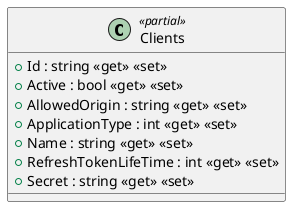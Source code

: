 @startuml
class Clients <<partial>> {
    + Id : string <<get>> <<set>>
    + Active : bool <<get>> <<set>>
    + AllowedOrigin : string <<get>> <<set>>
    + ApplicationType : int <<get>> <<set>>
    + Name : string <<get>> <<set>>
    + RefreshTokenLifeTime : int <<get>> <<set>>
    + Secret : string <<get>> <<set>>
}
@enduml
